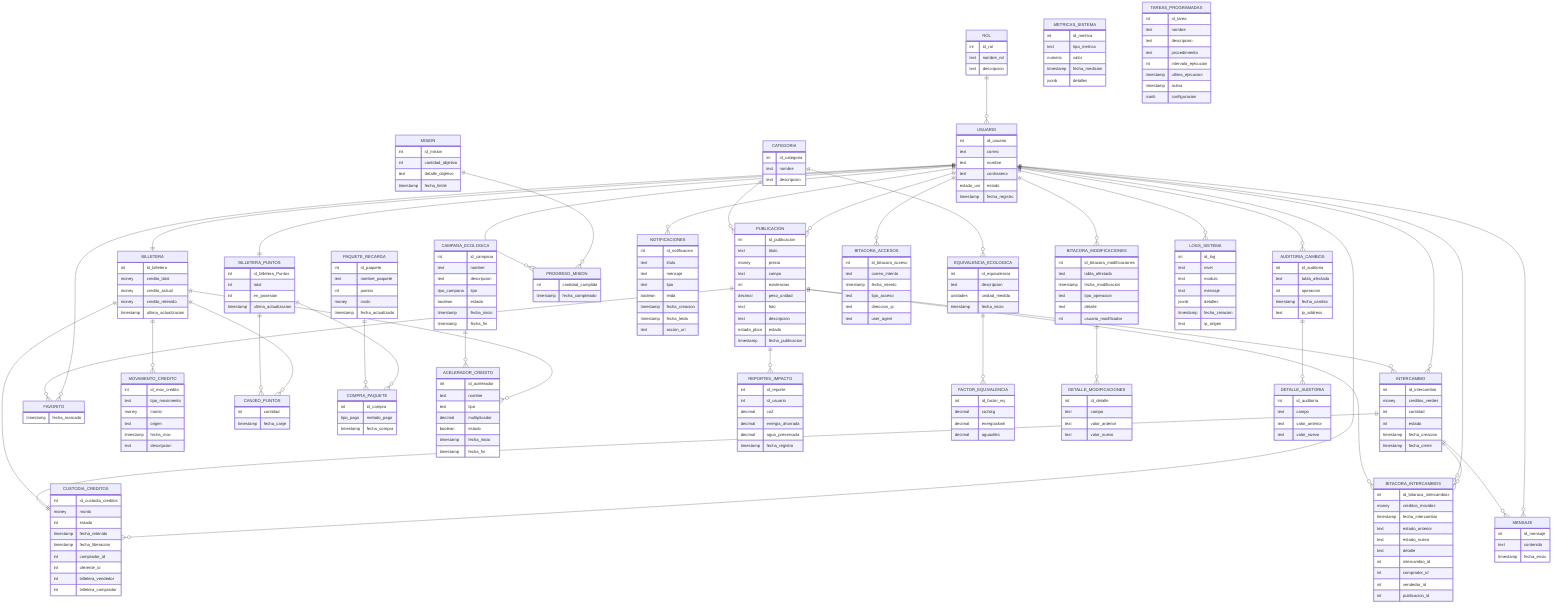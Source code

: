 %% Auto-generado con dbml_to_mermaid_custom.py
erDiagram
  ROL {
    int id_rol
    text nombre_rol
    text descripcion
  }

  CATEGORIA {
    int id_categoria
    text nombre
    text descripcion
  }

  PAQUETE_RECARGA {
    int id_paquete
    text nombre_paquete
    int puntos
    money costo
    timestamp fecha_actualizado
  }

  CAMPANA_ECOLOGICA {
    int id_campana
    text nombre
    text descripcion
    tipo_campana tipo
    boolean estado
    timestamp fecha_inicio
    timestamp fecha_fin
  }

  MISION {
    int id_mision
    int cantidad_objetivo
    text detalle_objetivo
    timestamp fecha_limite
  }

  USUARIO {
    int id_usuario
    text correo
    text nombre
    text contrasena
    estado_usr estado
    timestamp fecha_registro
  }

  BILLETERA {
    int id_billetera
    money credito_total
    money credito_actual
    money credito_retenido
    timestamp ultima_actualizacion
  }

  BILLETERA_PUNTOS {
    int id_billetera_Puntos
    int total
    int en_posesion
    timestamp ultima_actualizacion
  }

  PUBLICACION {
    int id_publicacion
    text titulo
    money precio
    text campo
    int existencias
    decimal peso_unidad
    text foto
    text descripcion
    estado_pbcn estado
    timestamp fecha_publicacion
  }

  INTERCAMBIO {
    int id_intercambio
    money creditos_verdes
    int cantidad
    int estado
    timestamp fecha_creacion
    timestamp fecha_cierre
  }

  FAVORITO {
    timestamp fecha_marcado
  }

  MOVIMIENTO_CREDITO {
    int id_mov_credito
    text tipo_movimiento
    money monto
    text origen
    timestamp fecha_mov
    text descripcion
  }

  CUSTODIA_CREDITOS {
    int id_custodia_creditos
    money monto
    int estado
    timestamp fecha_retenido
    timestamp fecha_liberacion
    int comprador_id
    int oferente_id
    int billetera_vendedor
    int billetera_comprador
  }

  CANJEO_PUNTOS {
    int cantidad
    timestamp fecha_canje
  }

  COMPRA_PAQUETE {
    int id_compra
    tipo_pago metodo_pago
    timestamp fecha_compra
  }

  PROGRESO_MISION {
    int cantidad_cumplida
    timestamp fecha_completado
  }

  ACELERADOR_CREDITO {
    int id_acelerador
    text nombre
    text tipo
    decimal multiplicador
    boolean estado
    timestamp fecha_inicio
    timestamp fecha_fin
  }

  MENSAJE {
    int id_mensaje
    text contenido
    timestamp fecha_envio
  }

  NOTIFICACIONES {
    int id_notificacion
    text titulo
    text mensaje
    text tipo
    boolean leida
    timestamp fecha_creacion
    timestamp fecha_leida
    text accion_url
  }

  EQUIVALENCIA_ECOLOGICA {
    int id_equivalencia
    text descripcion
    unidades unidad_medida
    timestamp fecha_inicio
  }

  REPORTES_IMPACTO {
    int id_reporte
    int id_usuario
    decimal co2
    decimal energia_ahorrada
    decimal agua_preservada
    timestamp fecha_registro
  }

  FACTOR_EQUIVALENCIA {
    int id_factor_eq
    decimal co2xkg
    decimal energiaxkwh
    decimal aguaxlitro
  }

  BITACORA_ACCESOS {
    int id_bitacora_acceso
    text correo_intento
    timestamp fecha_intento
    text tipo_acceso
    text direccion_ip
    text user_agent
  }

  BITACORA_MODIFICACIONES {
    int id_bitacora_modificaciones
    text tabla_afectada
    timestamp fecha_modificacion
    text tipo_operacion
    text detalle
    int usuario_modificador
  }

  DETALLE_MODIFICACIONES {
    int id_detalle
    text campo
    text valor_anterior
    text valor_nuevo
  }

  AUDITORIA_CAMBIOS {
    int id_auditoria
    text tabla_afectada
    int operacion
    timestamp fecha_cambio
    text ip_address
  }

  DETALLE_AUDITORIA {
    int id_auditoria
    text campo
    text valor_anterior
    text valor_nuevo
  }

  BITACORA_INTERCAMBIOS {
    int id_bitaroca_intercambios
    money creditos_movidos
    timestamp fecha_intercambio
    text estado_anterior
    text estado_nuevo
    text detalle
    int intercambio_id
    int comprador_id
    int vendedor_id
    int publicacion_id
  }

  LOGS_SISTEMA {
    int id_log
    text nivel
    text modulo
    text mensaje
    jsonb detalles
    timestamp fecha_creacion
    text ip_origen
  }

  METRICAS_SISTEMA {
    int id_metrica
    text tipo_metrica
    numeric valor
    timestamp fecha_medicion
    jsonb detalles
  }

  TAREAS_PROGRAMADAS {
    int id_tarea
    text nombre
    text descripcion
    text procedimiento
    int intervalo_ejecucion
    timestamp ultima_ejecucion
    timestamp activa
    jsonb configuracion
  }


  ROL ||--o{ USUARIO : ""
  USUARIO ||--|| BILLETERA : ""
  USUARIO ||--|| BILLETERA_PUNTOS : ""
  USUARIO ||--o{ PUBLICACION : ""
  CATEGORIA ||--o{ PUBLICACION : ""
  USUARIO ||--o{ INTERCAMBIO : ""
  PUBLICACION ||--o{ INTERCAMBIO : ""
  USUARIO ||--o{ FAVORITO : ""
  PUBLICACION ||--o{ FAVORITO : ""
  BILLETERA ||--o{ MOVIMIENTO_CREDITO : ""
  USUARIO ||--o{ CUSTODIA_CREDITOS : ""
  BILLETERA ||--|| CUSTODIA_CREDITOS : ""
  INTERCAMBIO ||--|| CUSTODIA_CREDITOS : ""
  BILLETERA ||--o{ CANJEO_PUNTOS : ""
  BILLETERA_PUNTOS ||--o{ CANJEO_PUNTOS : ""
  BILLETERA_PUNTOS ||--o{ COMPRA_PAQUETE : ""
  PAQUETE_RECARGA ||--o{ COMPRA_PAQUETE : ""
  MISION ||--o{ PROGRESO_MISION : ""
  USUARIO ||--o{ PROGRESO_MISION : ""
  BILLETERA ||--o{ ACELERADOR_CREDITO : ""
  CAMPANA_ECOLOGICA ||--o{ ACELERADOR_CREDITO : ""
  USUARIO ||--o{ MENSAJE : ""
  INTERCAMBIO ||--o{ MENSAJE : ""
  USUARIO ||--o{ NOTIFICACIONES : ""
  CATEGORIA ||--o{ EQUIVALENCIA_ECOLOGICA : ""
  PUBLICACION ||--o{ REPORTES_IMPACTO : ""
  EQUIVALENCIA_ECOLOGICA ||--o{ FACTOR_EQUIVALENCIA : ""
  USUARIO ||--o{ BITACORA_ACCESOS : ""
  USUARIO ||--o{ BITACORA_MODIFICACIONES : ""
  BITACORA_MODIFICACIONES ||--o{ DETALLE_MODIFICACIONES : ""
  USUARIO ||--o{ AUDITORIA_CAMBIOS : ""
  AUDITORIA_CAMBIOS ||--o{ DETALLE_AUDITORIA : ""
  INTERCAMBIO ||--o{ BITACORA_INTERCAMBIOS : ""
  USUARIO ||--o{ BITACORA_INTERCAMBIOS : ""
  PUBLICACION ||--o{ BITACORA_INTERCAMBIOS : ""
  USUARIO ||--o{ LOGS_SISTEMA : ""